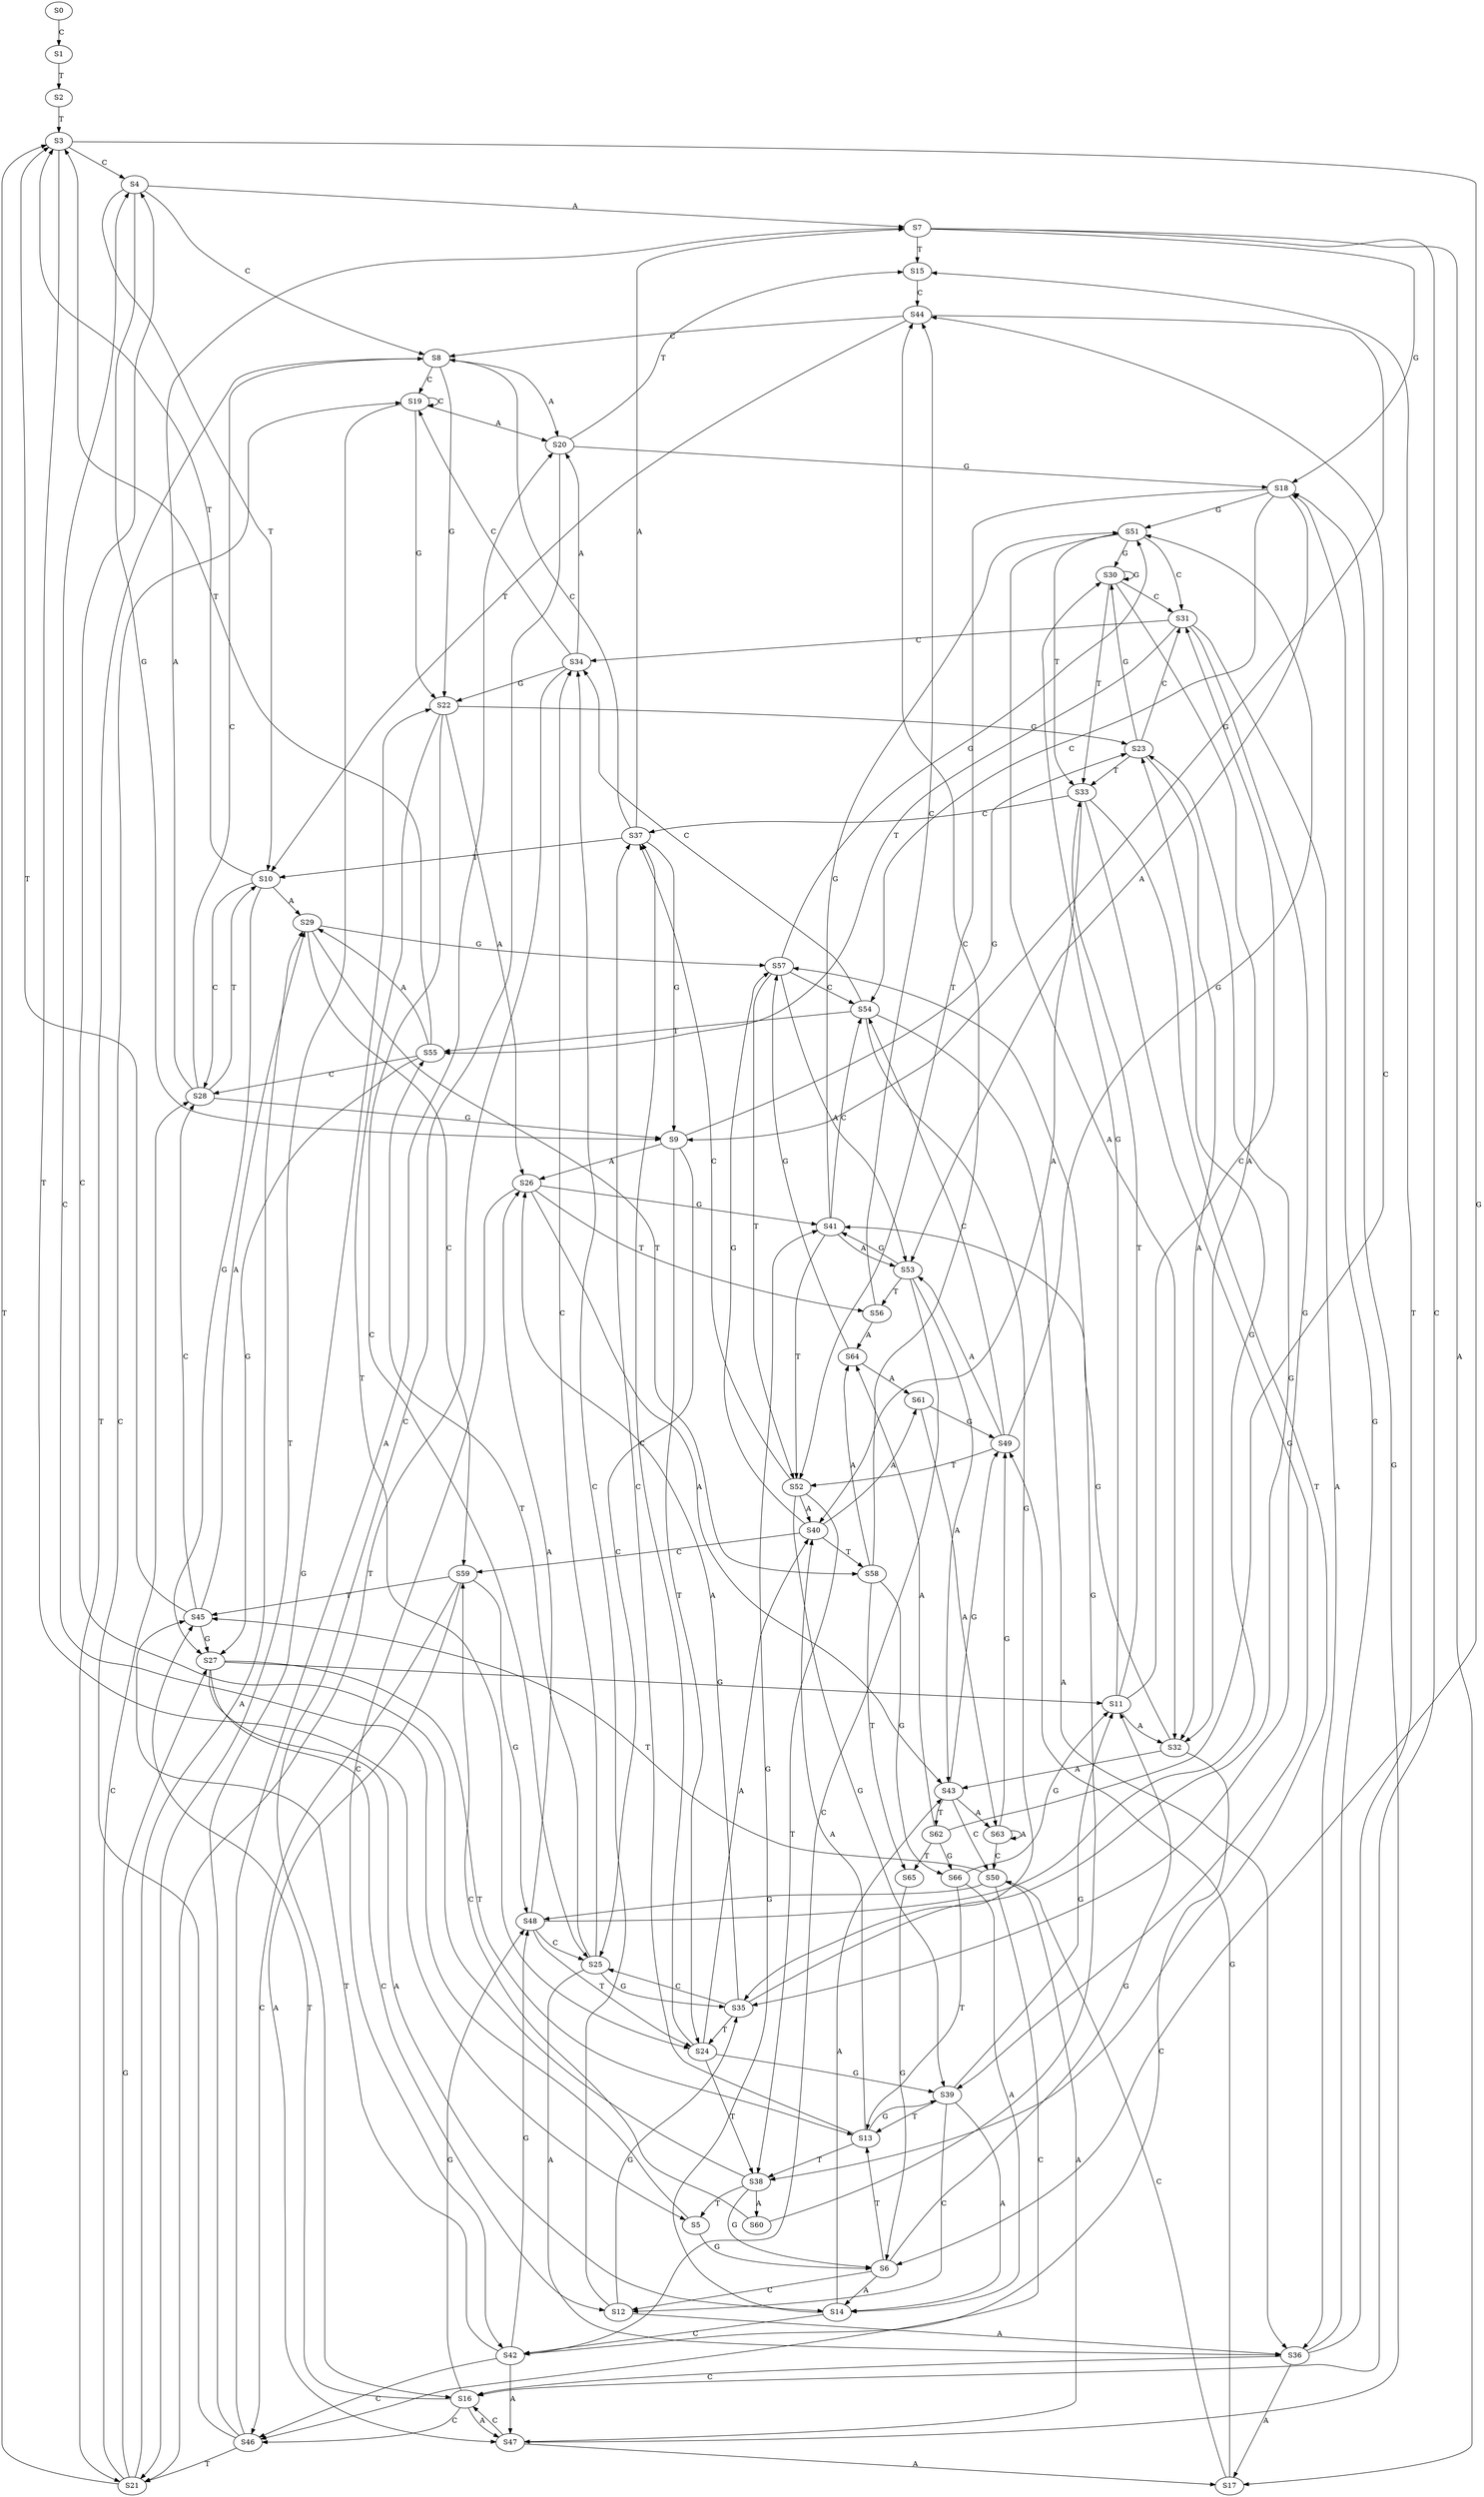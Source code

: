strict digraph  {
	S0 -> S1 [ label = C ];
	S1 -> S2 [ label = T ];
	S2 -> S3 [ label = T ];
	S3 -> S4 [ label = C ];
	S3 -> S5 [ label = T ];
	S3 -> S6 [ label = G ];
	S4 -> S7 [ label = A ];
	S4 -> S8 [ label = C ];
	S4 -> S9 [ label = G ];
	S4 -> S10 [ label = T ];
	S5 -> S6 [ label = G ];
	S5 -> S4 [ label = C ];
	S6 -> S11 [ label = G ];
	S6 -> S12 [ label = C ];
	S6 -> S13 [ label = T ];
	S6 -> S14 [ label = A ];
	S7 -> S15 [ label = T ];
	S7 -> S16 [ label = C ];
	S7 -> S17 [ label = A ];
	S7 -> S18 [ label = G ];
	S8 -> S19 [ label = C ];
	S8 -> S20 [ label = A ];
	S8 -> S21 [ label = T ];
	S8 -> S22 [ label = G ];
	S9 -> S23 [ label = G ];
	S9 -> S24 [ label = T ];
	S9 -> S25 [ label = C ];
	S9 -> S26 [ label = A ];
	S10 -> S27 [ label = G ];
	S10 -> S28 [ label = C ];
	S10 -> S29 [ label = A ];
	S10 -> S3 [ label = T ];
	S11 -> S30 [ label = G ];
	S11 -> S31 [ label = C ];
	S11 -> S32 [ label = A ];
	S11 -> S33 [ label = T ];
	S12 -> S34 [ label = C ];
	S12 -> S35 [ label = G ];
	S12 -> S36 [ label = A ];
	S13 -> S37 [ label = C ];
	S13 -> S38 [ label = T ];
	S13 -> S39 [ label = G ];
	S13 -> S40 [ label = A ];
	S14 -> S41 [ label = G ];
	S14 -> S42 [ label = C ];
	S14 -> S43 [ label = A ];
	S15 -> S44 [ label = C ];
	S16 -> S45 [ label = T ];
	S16 -> S46 [ label = C ];
	S16 -> S47 [ label = A ];
	S16 -> S48 [ label = G ];
	S17 -> S49 [ label = G ];
	S17 -> S50 [ label = C ];
	S18 -> S51 [ label = G ];
	S18 -> S52 [ label = T ];
	S18 -> S53 [ label = A ];
	S18 -> S54 [ label = C ];
	S19 -> S22 [ label = G ];
	S19 -> S19 [ label = C ];
	S19 -> S20 [ label = A ];
	S19 -> S21 [ label = T ];
	S20 -> S18 [ label = G ];
	S20 -> S15 [ label = T ];
	S20 -> S16 [ label = C ];
	S21 -> S27 [ label = G ];
	S21 -> S28 [ label = C ];
	S21 -> S3 [ label = T ];
	S21 -> S29 [ label = A ];
	S22 -> S26 [ label = A ];
	S22 -> S23 [ label = G ];
	S22 -> S24 [ label = T ];
	S22 -> S25 [ label = C ];
	S23 -> S32 [ label = A ];
	S23 -> S30 [ label = G ];
	S23 -> S31 [ label = C ];
	S23 -> S33 [ label = T ];
	S24 -> S37 [ label = C ];
	S24 -> S40 [ label = A ];
	S24 -> S39 [ label = G ];
	S24 -> S38 [ label = T ];
	S25 -> S35 [ label = G ];
	S25 -> S55 [ label = T ];
	S25 -> S34 [ label = C ];
	S25 -> S36 [ label = A ];
	S26 -> S43 [ label = A ];
	S26 -> S42 [ label = C ];
	S26 -> S41 [ label = G ];
	S26 -> S56 [ label = T ];
	S27 -> S14 [ label = A ];
	S27 -> S12 [ label = C ];
	S27 -> S11 [ label = G ];
	S27 -> S13 [ label = T ];
	S28 -> S10 [ label = T ];
	S28 -> S9 [ label = G ];
	S28 -> S8 [ label = C ];
	S28 -> S7 [ label = A ];
	S29 -> S57 [ label = G ];
	S29 -> S58 [ label = T ];
	S29 -> S59 [ label = C ];
	S30 -> S33 [ label = T ];
	S30 -> S31 [ label = C ];
	S30 -> S30 [ label = G ];
	S30 -> S32 [ label = A ];
	S31 -> S55 [ label = T ];
	S31 -> S34 [ label = C ];
	S31 -> S36 [ label = A ];
	S31 -> S35 [ label = G ];
	S32 -> S43 [ label = A ];
	S32 -> S41 [ label = G ];
	S32 -> S42 [ label = C ];
	S33 -> S40 [ label = A ];
	S33 -> S37 [ label = C ];
	S33 -> S39 [ label = G ];
	S33 -> S38 [ label = T ];
	S34 -> S22 [ label = G ];
	S34 -> S20 [ label = A ];
	S34 -> S21 [ label = T ];
	S34 -> S19 [ label = C ];
	S35 -> S23 [ label = G ];
	S35 -> S26 [ label = A ];
	S35 -> S24 [ label = T ];
	S35 -> S25 [ label = C ];
	S36 -> S18 [ label = G ];
	S36 -> S16 [ label = C ];
	S36 -> S17 [ label = A ];
	S36 -> S15 [ label = T ];
	S37 -> S10 [ label = T ];
	S37 -> S9 [ label = G ];
	S37 -> S7 [ label = A ];
	S37 -> S8 [ label = C ];
	S38 -> S4 [ label = C ];
	S38 -> S6 [ label = G ];
	S38 -> S60 [ label = A ];
	S38 -> S5 [ label = T ];
	S39 -> S13 [ label = T ];
	S39 -> S11 [ label = G ];
	S39 -> S14 [ label = A ];
	S39 -> S12 [ label = C ];
	S40 -> S58 [ label = T ];
	S40 -> S57 [ label = G ];
	S40 -> S61 [ label = A ];
	S40 -> S59 [ label = C ];
	S41 -> S52 [ label = T ];
	S41 -> S51 [ label = G ];
	S41 -> S53 [ label = A ];
	S41 -> S54 [ label = C ];
	S42 -> S45 [ label = T ];
	S42 -> S48 [ label = G ];
	S42 -> S46 [ label = C ];
	S42 -> S47 [ label = A ];
	S43 -> S62 [ label = T ];
	S43 -> S50 [ label = C ];
	S43 -> S63 [ label = A ];
	S43 -> S49 [ label = G ];
	S44 -> S8 [ label = C ];
	S44 -> S9 [ label = G ];
	S44 -> S10 [ label = T ];
	S45 -> S29 [ label = A ];
	S45 -> S28 [ label = C ];
	S45 -> S3 [ label = T ];
	S45 -> S27 [ label = G ];
	S46 -> S19 [ label = C ];
	S46 -> S20 [ label = A ];
	S46 -> S21 [ label = T ];
	S46 -> S22 [ label = G ];
	S47 -> S18 [ label = G ];
	S47 -> S16 [ label = C ];
	S47 -> S17 [ label = A ];
	S48 -> S23 [ label = G ];
	S48 -> S26 [ label = A ];
	S48 -> S24 [ label = T ];
	S48 -> S25 [ label = C ];
	S49 -> S52 [ label = T ];
	S49 -> S53 [ label = A ];
	S49 -> S54 [ label = C ];
	S49 -> S51 [ label = G ];
	S50 -> S47 [ label = A ];
	S50 -> S46 [ label = C ];
	S50 -> S48 [ label = G ];
	S50 -> S45 [ label = T ];
	S51 -> S32 [ label = A ];
	S51 -> S30 [ label = G ];
	S51 -> S33 [ label = T ];
	S51 -> S31 [ label = C ];
	S52 -> S40 [ label = A ];
	S52 -> S37 [ label = C ];
	S52 -> S39 [ label = G ];
	S52 -> S38 [ label = T ];
	S53 -> S43 [ label = A ];
	S53 -> S42 [ label = C ];
	S53 -> S56 [ label = T ];
	S53 -> S41 [ label = G ];
	S54 -> S34 [ label = C ];
	S54 -> S36 [ label = A ];
	S54 -> S35 [ label = G ];
	S54 -> S55 [ label = T ];
	S55 -> S29 [ label = A ];
	S55 -> S28 [ label = C ];
	S55 -> S3 [ label = T ];
	S55 -> S27 [ label = G ];
	S56 -> S64 [ label = A ];
	S56 -> S44 [ label = C ];
	S57 -> S52 [ label = T ];
	S57 -> S53 [ label = A ];
	S57 -> S54 [ label = C ];
	S57 -> S51 [ label = G ];
	S58 -> S44 [ label = C ];
	S58 -> S64 [ label = A ];
	S58 -> S65 [ label = T ];
	S58 -> S66 [ label = G ];
	S59 -> S48 [ label = G ];
	S59 -> S45 [ label = T ];
	S59 -> S46 [ label = C ];
	S59 -> S47 [ label = A ];
	S60 -> S59 [ label = C ];
	S60 -> S57 [ label = G ];
	S61 -> S49 [ label = G ];
	S61 -> S63 [ label = A ];
	S62 -> S64 [ label = A ];
	S62 -> S44 [ label = C ];
	S62 -> S66 [ label = G ];
	S62 -> S65 [ label = T ];
	S63 -> S49 [ label = G ];
	S63 -> S50 [ label = C ];
	S63 -> S63 [ label = A ];
	S64 -> S57 [ label = G ];
	S64 -> S61 [ label = A ];
	S65 -> S6 [ label = G ];
	S66 -> S11 [ label = G ];
	S66 -> S14 [ label = A ];
	S66 -> S13 [ label = T ];
}
